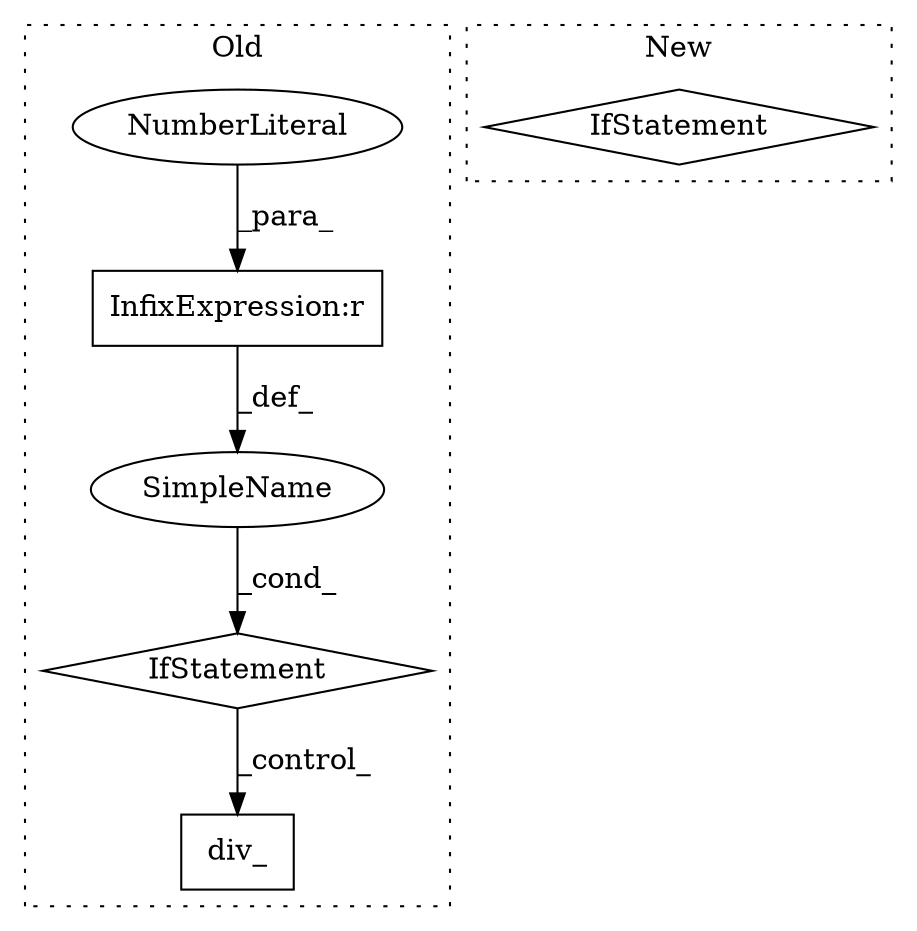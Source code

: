 digraph G {
subgraph cluster0 {
1 [label="div_" a="32" s="7114,7129" l="5,1" shape="box"];
3 [label="IfStatement" a="25" s="7074,7093" l="4,2" shape="diamond"];
4 [label="SimpleName" a="42" s="" l="" shape="ellipse"];
5 [label="InfixExpression:r" a="27" s="7088" l="4" shape="box"];
6 [label="NumberLiteral" a="34" s="7092" l="1" shape="ellipse"];
label = "Old";
style="dotted";
}
subgraph cluster1 {
2 [label="IfStatement" a="25" s="7835,7875" l="12,2" shape="diamond"];
label = "New";
style="dotted";
}
3 -> 1 [label="_control_"];
4 -> 3 [label="_cond_"];
5 -> 4 [label="_def_"];
6 -> 5 [label="_para_"];
}